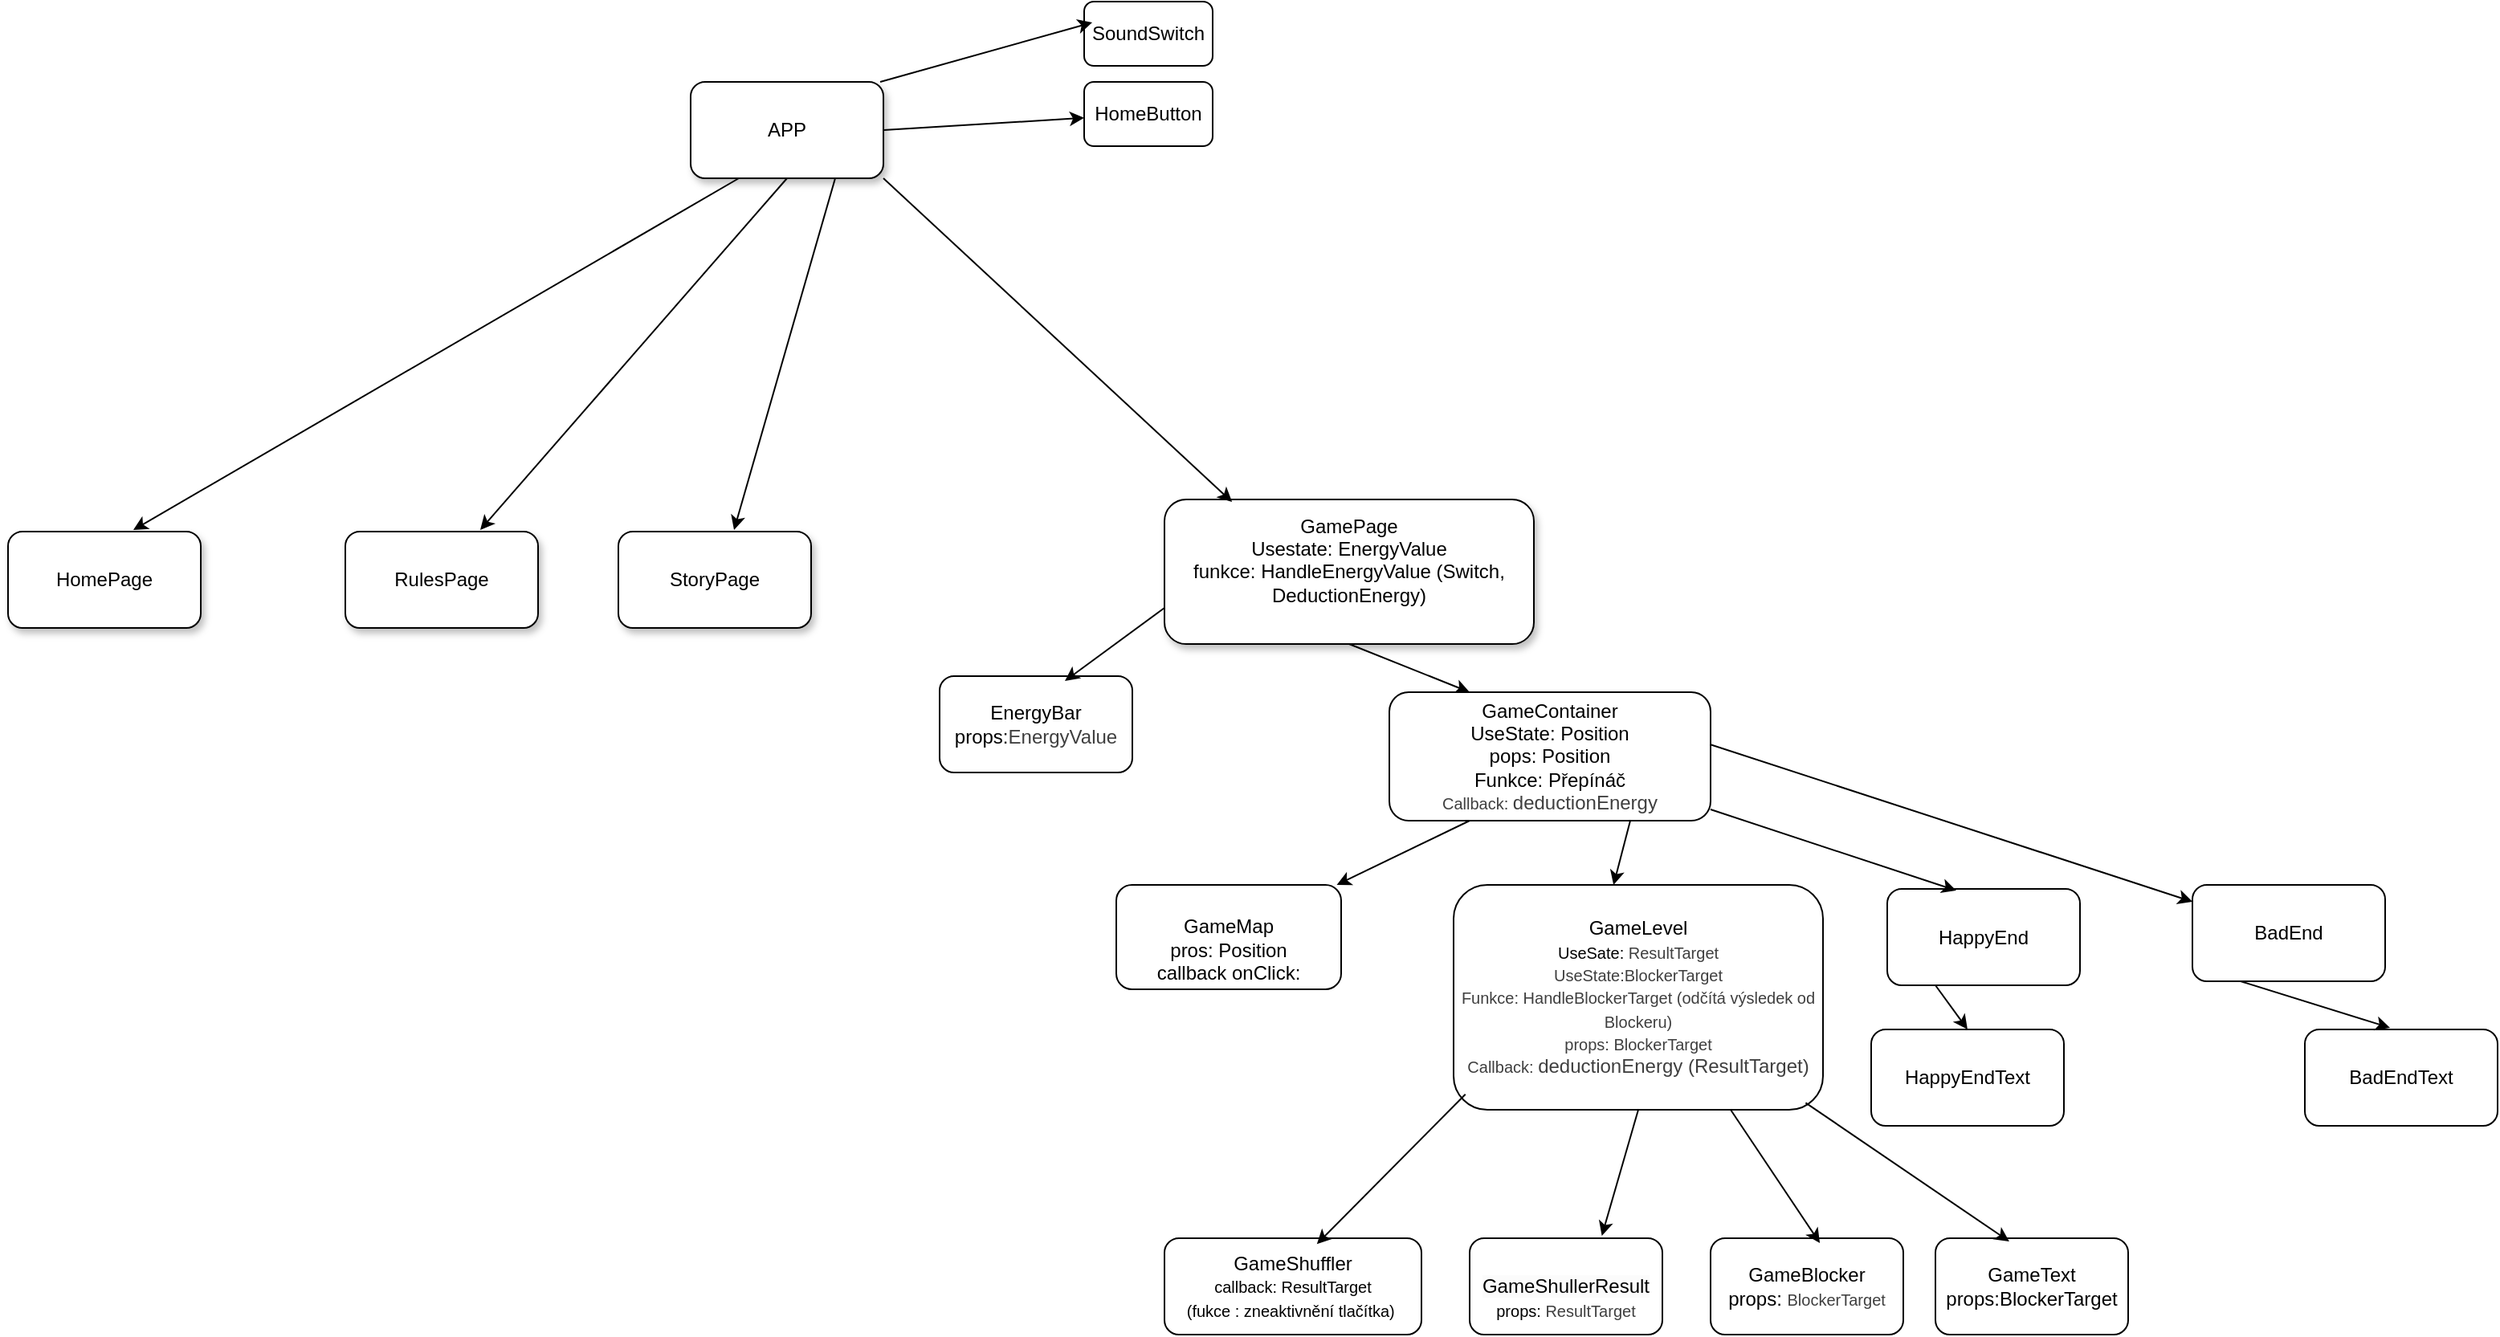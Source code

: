 <mxfile>
    <diagram id="AMR_kuXUxh00wSzZg8DA" name="Page-1">
        <mxGraphModel dx="2134" dy="2979" grid="1" gridSize="10" guides="1" tooltips="1" connect="1" arrows="1" fold="1" page="1" pageScale="1" pageWidth="850" pageHeight="1100" math="0" shadow="0">
            <root>
                <mxCell id="0"/>
                <mxCell id="1" parent="0"/>
                <mxCell id="2" value="&lt;div&gt;RulesPage&lt;/div&gt;" style="rounded=1;whiteSpace=wrap;html=1;shadow=1;" parent="1" vertex="1">
                    <mxGeometry x="90" y="-1540" width="120" height="60" as="geometry"/>
                </mxCell>
                <mxCell id="3" value="HomePage" style="rounded=1;whiteSpace=wrap;html=1;shadow=1;" parent="1" vertex="1">
                    <mxGeometry x="-120" y="-1540" width="120" height="60" as="geometry"/>
                </mxCell>
                <mxCell id="4" value="StoryPage" style="rounded=1;whiteSpace=wrap;html=1;shadow=1;" parent="1" vertex="1">
                    <mxGeometry x="260" y="-1540" width="120" height="60" as="geometry"/>
                </mxCell>
                <mxCell id="111" style="edgeStyle=none;html=1;exitX=1;exitY=0.5;exitDx=0;exitDy=0;" edge="1" parent="1" source="5" target="104">
                    <mxGeometry relative="1" as="geometry"/>
                </mxCell>
                <mxCell id="5" value="&lt;div&gt;APP&lt;/div&gt;" style="rounded=1;whiteSpace=wrap;html=1;shadow=1;" parent="1" vertex="1">
                    <mxGeometry x="305" y="-1820" width="120" height="60" as="geometry"/>
                </mxCell>
                <mxCell id="56" style="edgeStyle=none;html=1;exitX=0.5;exitY=1;exitDx=0;exitDy=0;entryX=0.25;entryY=0;entryDx=0;entryDy=0;" parent="1" source="6" target="53" edge="1">
                    <mxGeometry relative="1" as="geometry"/>
                </mxCell>
                <mxCell id="6" value="GamePage&lt;div&gt;&lt;font color=&quot;#000000&quot;&gt;Usestate: EnergyValue&lt;br&gt;&lt;/font&gt;&lt;div&gt;funkce: HandleEnergyValue (Switch, DeductionEnergy)&lt;/div&gt;&lt;div&gt;&lt;span style=&quot;font-family: monospace; font-size: 0px; text-align: start; text-wrap-mode: nowrap;&quot;&gt;%3CmxGraphModel%3E%3Croot%3E%3CmxCell%20id%3D%220%22%2F%3E%3CmxCell%20id%3D%221%22%20parent%3D%220%22%2F%3E%3CmxCell%20id%3D%222%22%20value%3D%22HomeButton%22%20style%3D%22rounded%3D1%3BwhiteSpace%3Dwrap%3Bhtml%3D1%3B%22%20vertex%3D%221%22%20parent%3D%221%22%3E%3CmxGeometry%20x%3D%22530%22%20y%3D%22-1220%22%20width%3D%2280%22%20height%3D%2240%22%20as%3D%22geometry%22%2F%3E%3C%2FmxCell%3E%3C%2Froot%3E%3C%2FmxGraphModel%3EEnag&lt;/span&gt;&lt;span style=&quot;font-family: monospace; font-size: 0px; text-align: start; text-wrap-mode: nowrap; background-color: transparent;&quot;&gt;%3CmxGraphModel%3E%3Croot%3E%3CmxCell%20id%3D%220%22%2F%3E%3CmxCell%20id%3D%221%22%20parent%3D%220%22%2F%3E%3CmxCell%20id%3D%222%22%20value%3D%22HomeButton%22%20style%3D%22rounded%3D1%3BwhiteSpace%3Dwrap%3Bhtml%3D1%3B%22%20vertex%3D%221%22%20parent%3D%221%22%3E%3CmxGeometry%20x%3D%22530%22%20y%3D%22-1220%22%20width%3D%2280%22%20height%3D%2240%22%20as%3D%22geometry%22%2F%3E%3C%2FmxCell%3E%3C%2Froot%3E%3C%2FmxGraphModel%3E&lt;/span&gt;&lt;/div&gt;&lt;/div&gt;" style="rounded=1;whiteSpace=wrap;html=1;shadow=1;" parent="1" vertex="1">
                    <mxGeometry x="600" y="-1560" width="230" height="90" as="geometry"/>
                </mxCell>
                <mxCell id="73" style="edgeStyle=none;html=1;exitX=0.977;exitY=0.389;exitDx=0;exitDy=0;exitPerimeter=0;" parent="1" source="53" target="74" edge="1">
                    <mxGeometry relative="1" as="geometry">
                        <mxPoint x="1340" y="-1480" as="targetPoint"/>
                        <mxPoint x="1375.4" y="-1259.94" as="sourcePoint"/>
                    </mxGeometry>
                </mxCell>
                <mxCell id="9" value="&lt;span style=&quot;color: rgb(0, 0, 0);&quot;&gt;SoundSwitch&lt;/span&gt;" style="rounded=1;whiteSpace=wrap;html=1;" parent="1" vertex="1">
                    <mxGeometry x="550" y="-1870" width="80" height="40" as="geometry"/>
                </mxCell>
                <mxCell id="12" style="edgeStyle=none;html=1;exitX=0.25;exitY=1;exitDx=0;exitDy=0;entryX=0.65;entryY=-0.017;entryDx=0;entryDy=0;entryPerimeter=0;" parent="1" source="5" target="3" edge="1">
                    <mxGeometry relative="1" as="geometry"/>
                </mxCell>
                <mxCell id="13" style="edgeStyle=none;html=1;exitX=0.5;exitY=1;exitDx=0;exitDy=0;entryX=0.7;entryY=-0.017;entryDx=0;entryDy=0;entryPerimeter=0;" parent="1" source="5" target="2" edge="1">
                    <mxGeometry relative="1" as="geometry"/>
                </mxCell>
                <mxCell id="14" style="edgeStyle=none;html=1;exitX=0.75;exitY=1;exitDx=0;exitDy=0;entryX=0.6;entryY=-0.017;entryDx=0;entryDy=0;entryPerimeter=0;" parent="1" source="5" target="4" edge="1">
                    <mxGeometry relative="1" as="geometry"/>
                </mxCell>
                <mxCell id="15" style="edgeStyle=none;html=1;exitX=1;exitY=1;exitDx=0;exitDy=0;entryX=0.183;entryY=0.017;entryDx=0;entryDy=0;entryPerimeter=0;" parent="1" source="5" target="6" edge="1">
                    <mxGeometry relative="1" as="geometry"/>
                </mxCell>
                <mxCell id="42" value="EnergyBar&lt;div&gt;props:&lt;span style=&quot;color: rgb(63, 63, 63); background-color: transparent;&quot;&gt;EnergyValue&lt;/span&gt;&lt;/div&gt;" style="rounded=1;whiteSpace=wrap;html=1;" parent="1" vertex="1">
                    <mxGeometry x="460" y="-1450" width="120" height="60" as="geometry"/>
                </mxCell>
                <mxCell id="44" style="edgeStyle=none;html=1;exitX=0;exitY=0.75;exitDx=0;exitDy=0;entryX=0.65;entryY=0.05;entryDx=0;entryDy=0;entryPerimeter=0;" parent="1" source="6" target="42" edge="1">
                    <mxGeometry relative="1" as="geometry">
                        <mxPoint x="457.5" y="-1360" as="sourcePoint"/>
                    </mxGeometry>
                </mxCell>
                <mxCell id="50" value="&lt;br&gt;GameMap&lt;div&gt;&lt;font color=&quot;#000000&quot;&gt;pros: Position&lt;br&gt;&lt;/font&gt;callback onClick:&lt;/div&gt;" style="rounded=1;whiteSpace=wrap;html=1;" parent="1" vertex="1">
                    <mxGeometry x="570" y="-1320" width="140" height="65" as="geometry"/>
                </mxCell>
                <mxCell id="51" style="edgeStyle=none;html=1;exitX=0.25;exitY=1;exitDx=0;exitDy=0;" parent="1" source="53" target="50" edge="1">
                    <mxGeometry relative="1" as="geometry">
                        <mxPoint x="740" y="-1470" as="sourcePoint"/>
                        <mxPoint x="740" y="-1460" as="targetPoint"/>
                    </mxGeometry>
                </mxCell>
                <mxCell id="53" value="GameContainer&lt;div&gt;UseState: Position&lt;/div&gt;&lt;div&gt;pops: Position&lt;/div&gt;&lt;div&gt;Funkce: Přepínáč&lt;/div&gt;&lt;div&gt;&lt;span style=&quot;color: rgb(63, 63, 63); font-size: 10px;&quot;&gt;Callback:&amp;nbsp;&lt;/span&gt;&lt;span style=&quot;color: rgb(63, 63, 63); background-color: transparent;&quot;&gt;deductionEnergy&lt;/span&gt;&lt;/div&gt;" style="rounded=1;whiteSpace=wrap;html=1;" parent="1" vertex="1">
                    <mxGeometry x="740" y="-1440" width="200" height="80" as="geometry"/>
                </mxCell>
                <mxCell id="57" value="GameLevel&lt;div&gt;&lt;font style=&quot;font-size: 10px;&quot;&gt;UseSate:&amp;nbsp;&lt;span style=&quot;color: rgb(63, 63, 63); background-color: transparent;&quot;&gt;ResultTarget&lt;/span&gt;&lt;/font&gt;&lt;/div&gt;&lt;div&gt;&lt;font style=&quot;font-size: 10px;&quot;&gt;&lt;span style=&quot;color: rgb(63, 63, 63); background-color: transparent;&quot;&gt;UseState:BlockerTarget&lt;/span&gt;&lt;/font&gt;&lt;/div&gt;&lt;div&gt;&lt;font style=&quot;font-size: 10px;&quot;&gt;&lt;span style=&quot;color: rgb(63, 63, 63); background-color: transparent;&quot;&gt;Funkce: HandleBlockerTarget (odčítá výsledek od Blockeru)&lt;/span&gt;&lt;/font&gt;&lt;/div&gt;&lt;div&gt;&lt;span style=&quot;color: rgb(63, 63, 63); background-color: transparent;&quot;&gt;&lt;font style=&quot;font-size: 10px;&quot;&gt;props:&amp;nbsp;&lt;/font&gt;&lt;/span&gt;&lt;span style=&quot;color: rgb(63, 63, 63); font-size: 10px; background-color: transparent;&quot;&gt;BlockerTarget&lt;/span&gt;&lt;/div&gt;&lt;div&gt;&lt;span style=&quot;color: rgb(63, 63, 63); background-color: transparent;&quot;&gt;&lt;font style=&quot;font-size: 10px;&quot;&gt;Callback:&amp;nbsp;&lt;/font&gt;&lt;/span&gt;&lt;span style=&quot;color: rgb(63, 63, 63); background-color: transparent;&quot;&gt;deductionEnergy (ResultTarget)&lt;/span&gt;&lt;/div&gt;" style="rounded=1;whiteSpace=wrap;html=1;" parent="1" vertex="1">
                    <mxGeometry x="780" y="-1320" width="230" height="140" as="geometry"/>
                </mxCell>
                <mxCell id="58" style="edgeStyle=none;html=1;exitX=0.75;exitY=1;exitDx=0;exitDy=0;entryX=0.433;entryY=0;entryDx=0;entryDy=0;entryPerimeter=0;" parent="1" source="53" target="57" edge="1">
                    <mxGeometry relative="1" as="geometry"/>
                </mxCell>
                <mxCell id="62" value="GameBlocker&lt;div&gt;props:&amp;nbsp;&lt;span style=&quot;color: rgb(63, 63, 63); font-size: 10px; background-color: transparent;&quot;&gt;BlockerTarget&lt;/span&gt;&lt;/div&gt;" style="rounded=1;whiteSpace=wrap;html=1;" parent="1" vertex="1">
                    <mxGeometry x="940" y="-1100" width="120" height="60" as="geometry"/>
                </mxCell>
                <mxCell id="63" style="edgeStyle=none;html=1;exitX=0.75;exitY=1;exitDx=0;exitDy=0;entryX=0.567;entryY=0.05;entryDx=0;entryDy=0;entryPerimeter=0;" parent="1" source="57" target="62" edge="1">
                    <mxGeometry relative="1" as="geometry"/>
                </mxCell>
                <mxCell id="64" value="GameShuffler&lt;div&gt;&lt;font style=&quot;font-size: 10px;&quot;&gt;callback: ResultTarget&lt;/font&gt;&lt;/div&gt;&lt;div&gt;&lt;span style=&quot;font-size: 10px; background-color: transparent;&quot;&gt;(fukce : zneaktivnění tlačítka)&amp;nbsp;&lt;/span&gt;&lt;/div&gt;" style="rounded=1;whiteSpace=wrap;html=1;" parent="1" vertex="1">
                    <mxGeometry x="600" y="-1100" width="160" height="60" as="geometry"/>
                </mxCell>
                <mxCell id="65" value="&lt;br&gt;&lt;span style=&quot;color: rgb(0, 0, 0); font-family: Helvetica; font-size: 12px; font-style: normal; font-variant-ligatures: normal; font-variant-caps: normal; font-weight: 400; letter-spacing: normal; orphans: 2; text-align: center; text-indent: 0px; text-transform: none; widows: 2; word-spacing: 0px; -webkit-text-stroke-width: 0px; white-space: normal; background-color: rgb(251, 251, 251); text-decoration-thickness: initial; text-decoration-style: initial; text-decoration-color: initial; float: none; display: inline !important;&quot;&gt;GameShullerResult&lt;/span&gt;&lt;br&gt;&lt;font style=&quot;font-size: 10px;&quot;&gt;props:&amp;nbsp;&lt;/font&gt;&lt;span style=&quot;color: rgb(63, 63, 63); font-size: 10px;&quot;&gt;ResultTarget&lt;/span&gt;" style="rounded=1;whiteSpace=wrap;html=1;" parent="1" vertex="1">
                    <mxGeometry x="790" y="-1100" width="120" height="60" as="geometry"/>
                </mxCell>
                <mxCell id="88" style="edgeStyle=none;html=1;exitX=0.25;exitY=1;exitDx=0;exitDy=0;entryX=0.5;entryY=0;entryDx=0;entryDy=0;" parent="1" source="71" target="85" edge="1">
                    <mxGeometry relative="1" as="geometry"/>
                </mxCell>
                <mxCell id="71" value="HappyEnd" style="rounded=1;whiteSpace=wrap;html=1;" parent="1" vertex="1">
                    <mxGeometry x="1050" y="-1317.5" width="120" height="60" as="geometry"/>
                </mxCell>
                <mxCell id="72" style="edgeStyle=none;html=1;entryX=0.358;entryY=0.017;entryDx=0;entryDy=0;entryPerimeter=0;" parent="1" source="53" target="71" edge="1">
                    <mxGeometry relative="1" as="geometry">
                        <mxPoint x="1321.4" y="-1261.44" as="sourcePoint"/>
                        <Array as="points"/>
                    </mxGeometry>
                </mxCell>
                <mxCell id="74" value="BadEnd" style="rounded=1;whiteSpace=wrap;html=1;" parent="1" vertex="1">
                    <mxGeometry x="1240" y="-1320" width="120" height="60" as="geometry"/>
                </mxCell>
                <mxCell id="75" value="GameText&lt;div&gt;props:BlockerTarget&lt;/div&gt;" style="rounded=1;whiteSpace=wrap;html=1;" parent="1" vertex="1">
                    <mxGeometry x="1080" y="-1100" width="120" height="60" as="geometry"/>
                </mxCell>
                <mxCell id="77" style="edgeStyle=none;html=1;exitX=0.953;exitY=0.969;exitDx=0;exitDy=0;entryX=0.383;entryY=0.033;entryDx=0;entryDy=0;entryPerimeter=0;exitPerimeter=0;" parent="1" source="57" target="75" edge="1">
                    <mxGeometry relative="1" as="geometry"/>
                </mxCell>
                <mxCell id="79" value="BadEndText" style="rounded=1;whiteSpace=wrap;html=1;" parent="1" vertex="1">
                    <mxGeometry x="1310" y="-1230" width="120" height="60" as="geometry"/>
                </mxCell>
                <mxCell id="81" style="edgeStyle=none;html=1;exitX=0.25;exitY=1;exitDx=0;exitDy=0;entryX=0.442;entryY=-0.017;entryDx=0;entryDy=0;entryPerimeter=0;" parent="1" source="74" target="79" edge="1">
                    <mxGeometry relative="1" as="geometry"/>
                </mxCell>
                <mxCell id="85" value="HappyEndText" style="rounded=1;whiteSpace=wrap;html=1;" parent="1" vertex="1">
                    <mxGeometry x="1040" y="-1230" width="120" height="60" as="geometry"/>
                </mxCell>
                <mxCell id="104" value="HomeButton" style="rounded=1;whiteSpace=wrap;html=1;" parent="1" vertex="1">
                    <mxGeometry x="550" y="-1820" width="80" height="40" as="geometry"/>
                </mxCell>
                <mxCell id="109" style="edgeStyle=none;html=1;exitX=0.032;exitY=0.931;exitDx=0;exitDy=0;entryX=0.593;entryY=0.061;entryDx=0;entryDy=0;entryPerimeter=0;exitPerimeter=0;" parent="1" source="57" target="64" edge="1">
                    <mxGeometry relative="1" as="geometry"/>
                </mxCell>
                <mxCell id="110" style="edgeStyle=none;html=1;exitX=0.5;exitY=1;exitDx=0;exitDy=0;entryX=0.686;entryY=-0.026;entryDx=0;entryDy=0;entryPerimeter=0;" parent="1" source="57" target="65" edge="1">
                    <mxGeometry relative="1" as="geometry"/>
                </mxCell>
                <mxCell id="112" style="edgeStyle=none;html=1;exitX=1;exitY=0;exitDx=0;exitDy=0;entryX=0.088;entryY=0.325;entryDx=0;entryDy=0;entryPerimeter=0;" edge="1" parent="1">
                    <mxGeometry relative="1" as="geometry">
                        <mxPoint x="423" y="-1820" as="sourcePoint"/>
                        <mxPoint x="555.04" y="-1857" as="targetPoint"/>
                    </mxGeometry>
                </mxCell>
            </root>
        </mxGraphModel>
    </diagram>
</mxfile>

